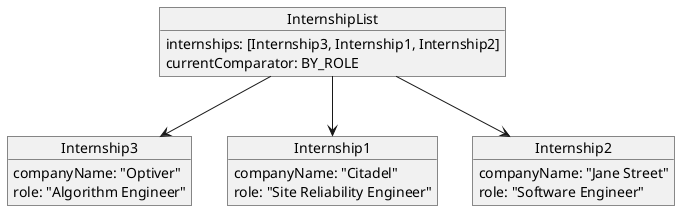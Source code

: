 @startuml

object "InternshipList" as IL {
  internships: [Internship3, Internship1, Internship2]
  currentComparator: BY_ROLE
}

object "Internship3" as I3 {
  companyName: "Optiver"
  role: "Algorithm Engineer"
}

object "Internship1" as I1 {
  companyName: "Citadel"
  role: "Site Reliability Engineer"
}

object "Internship2" as I2 {
  companyName: "Jane Street"
  role: "Software Engineer"
}

IL -down-> I3
IL -down-> I1
IL -down-> I2

@enduml
